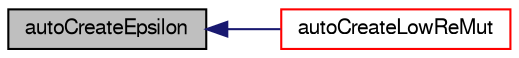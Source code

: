 digraph "autoCreateEpsilon"
{
  bgcolor="transparent";
  edge [fontname="FreeSans",fontsize="10",labelfontname="FreeSans",labelfontsize="10"];
  node [fontname="FreeSans",fontsize="10",shape=record];
  rankdir="LR";
  Node127 [label="autoCreateEpsilon",height=0.2,width=0.4,color="black", fillcolor="grey75", style="filled", fontcolor="black"];
  Node127 -> Node128 [dir="back",color="midnightblue",fontsize="10",style="solid",fontname="FreeSans"];
  Node128 [label="autoCreateLowReMut",height=0.2,width=0.4,color="red",URL="$a21173.html#afb6e27f2ab423c45cc88aa22aadb6df4",tooltip="mut for Low-Reynolds number models "];
}
